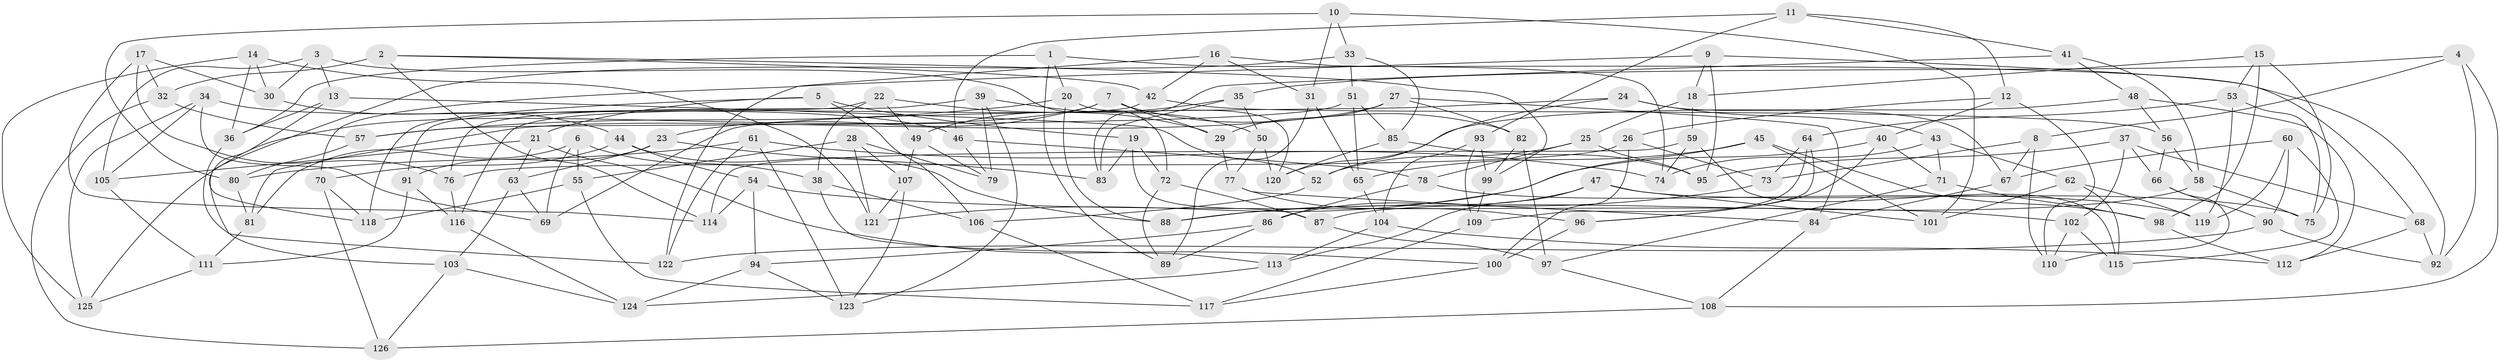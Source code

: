 // coarse degree distribution, {4: 0.5568181818181818, 6: 0.3522727272727273, 5: 0.06818181818181818, 3: 0.022727272727272728}
// Generated by graph-tools (version 1.1) at 2025/52/02/27/25 19:52:27]
// undirected, 126 vertices, 252 edges
graph export_dot {
graph [start="1"]
  node [color=gray90,style=filled];
  1;
  2;
  3;
  4;
  5;
  6;
  7;
  8;
  9;
  10;
  11;
  12;
  13;
  14;
  15;
  16;
  17;
  18;
  19;
  20;
  21;
  22;
  23;
  24;
  25;
  26;
  27;
  28;
  29;
  30;
  31;
  32;
  33;
  34;
  35;
  36;
  37;
  38;
  39;
  40;
  41;
  42;
  43;
  44;
  45;
  46;
  47;
  48;
  49;
  50;
  51;
  52;
  53;
  54;
  55;
  56;
  57;
  58;
  59;
  60;
  61;
  62;
  63;
  64;
  65;
  66;
  67;
  68;
  69;
  70;
  71;
  72;
  73;
  74;
  75;
  76;
  77;
  78;
  79;
  80;
  81;
  82;
  83;
  84;
  85;
  86;
  87;
  88;
  89;
  90;
  91;
  92;
  93;
  94;
  95;
  96;
  97;
  98;
  99;
  100;
  101;
  102;
  103;
  104;
  105;
  106;
  107;
  108;
  109;
  110;
  111;
  112;
  113;
  114;
  115;
  116;
  117;
  118;
  119;
  120;
  121;
  122;
  123;
  124;
  125;
  126;
  1 -- 36;
  1 -- 89;
  1 -- 92;
  1 -- 20;
  2 -- 99;
  2 -- 114;
  2 -- 32;
  2 -- 42;
  3 -- 30;
  3 -- 105;
  3 -- 72;
  3 -- 13;
  4 -- 8;
  4 -- 108;
  4 -- 92;
  4 -- 35;
  5 -- 106;
  5 -- 118;
  5 -- 19;
  5 -- 21;
  6 -- 38;
  6 -- 55;
  6 -- 69;
  6 -- 81;
  7 -- 125;
  7 -- 29;
  7 -- 23;
  7 -- 82;
  8 -- 73;
  8 -- 67;
  8 -- 110;
  9 -- 95;
  9 -- 18;
  9 -- 70;
  9 -- 68;
  10 -- 33;
  10 -- 101;
  10 -- 80;
  10 -- 31;
  11 -- 46;
  11 -- 93;
  11 -- 12;
  11 -- 41;
  12 -- 40;
  12 -- 110;
  12 -- 26;
  13 -- 52;
  13 -- 36;
  13 -- 118;
  14 -- 36;
  14 -- 121;
  14 -- 30;
  14 -- 125;
  15 -- 18;
  15 -- 53;
  15 -- 75;
  15 -- 98;
  16 -- 42;
  16 -- 122;
  16 -- 31;
  16 -- 74;
  17 -- 30;
  17 -- 114;
  17 -- 76;
  17 -- 32;
  18 -- 25;
  18 -- 59;
  19 -- 72;
  19 -- 83;
  19 -- 87;
  20 -- 57;
  20 -- 120;
  20 -- 88;
  21 -- 105;
  21 -- 63;
  21 -- 100;
  22 -- 49;
  22 -- 38;
  22 -- 29;
  22 -- 91;
  23 -- 83;
  23 -- 91;
  23 -- 63;
  24 -- 67;
  24 -- 52;
  24 -- 69;
  24 -- 43;
  25 -- 52;
  25 -- 78;
  25 -- 95;
  26 -- 73;
  26 -- 76;
  26 -- 100;
  27 -- 82;
  27 -- 29;
  27 -- 84;
  27 -- 81;
  28 -- 79;
  28 -- 121;
  28 -- 107;
  28 -- 55;
  29 -- 77;
  30 -- 44;
  31 -- 65;
  31 -- 89;
  32 -- 57;
  32 -- 126;
  33 -- 85;
  33 -- 103;
  33 -- 51;
  34 -- 125;
  34 -- 69;
  34 -- 46;
  34 -- 105;
  35 -- 83;
  35 -- 50;
  35 -- 49;
  36 -- 122;
  37 -- 66;
  37 -- 102;
  37 -- 95;
  37 -- 68;
  38 -- 106;
  38 -- 113;
  39 -- 123;
  39 -- 50;
  39 -- 76;
  39 -- 79;
  40 -- 96;
  40 -- 71;
  40 -- 121;
  41 -- 83;
  41 -- 58;
  41 -- 48;
  42 -- 116;
  42 -- 56;
  43 -- 62;
  43 -- 74;
  43 -- 71;
  44 -- 70;
  44 -- 54;
  44 -- 88;
  45 -- 88;
  45 -- 98;
  45 -- 101;
  45 -- 65;
  46 -- 79;
  46 -- 78;
  47 -- 113;
  47 -- 101;
  47 -- 86;
  47 -- 75;
  48 -- 120;
  48 -- 112;
  48 -- 56;
  49 -- 79;
  49 -- 107;
  50 -- 120;
  50 -- 77;
  51 -- 65;
  51 -- 85;
  51 -- 57;
  52 -- 106;
  53 -- 119;
  53 -- 64;
  53 -- 75;
  54 -- 102;
  54 -- 94;
  54 -- 114;
  55 -- 118;
  55 -- 117;
  56 -- 66;
  56 -- 58;
  57 -- 80;
  58 -- 75;
  58 -- 87;
  59 -- 115;
  59 -- 74;
  59 -- 114;
  60 -- 67;
  60 -- 115;
  60 -- 90;
  60 -- 119;
  61 -- 74;
  61 -- 80;
  61 -- 122;
  61 -- 123;
  62 -- 119;
  62 -- 101;
  62 -- 115;
  63 -- 69;
  63 -- 103;
  64 -- 96;
  64 -- 73;
  64 -- 109;
  65 -- 104;
  66 -- 110;
  66 -- 90;
  67 -- 84;
  68 -- 92;
  68 -- 112;
  70 -- 118;
  70 -- 126;
  71 -- 98;
  71 -- 97;
  72 -- 87;
  72 -- 89;
  73 -- 88;
  76 -- 116;
  77 -- 84;
  77 -- 96;
  78 -- 119;
  78 -- 86;
  80 -- 81;
  81 -- 111;
  82 -- 99;
  82 -- 97;
  84 -- 108;
  85 -- 120;
  85 -- 95;
  86 -- 94;
  86 -- 89;
  87 -- 97;
  90 -- 122;
  90 -- 92;
  91 -- 111;
  91 -- 116;
  93 -- 104;
  93 -- 99;
  93 -- 109;
  94 -- 123;
  94 -- 124;
  96 -- 100;
  97 -- 108;
  98 -- 112;
  99 -- 109;
  100 -- 117;
  102 -- 115;
  102 -- 110;
  103 -- 124;
  103 -- 126;
  104 -- 112;
  104 -- 113;
  105 -- 111;
  106 -- 117;
  107 -- 121;
  107 -- 123;
  108 -- 126;
  109 -- 117;
  111 -- 125;
  113 -- 124;
  116 -- 124;
}
